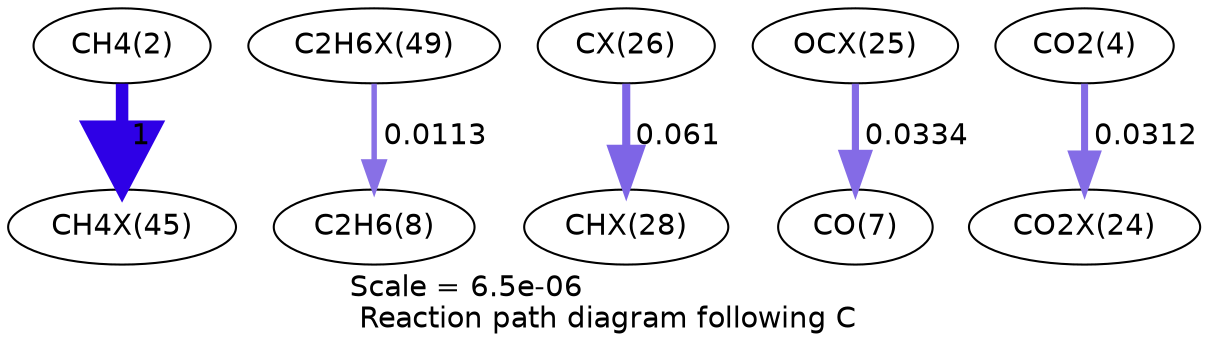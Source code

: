 digraph reaction_paths {
center=1;
s4 -> s33[fontname="Helvetica", penwidth=6, arrowsize=3, color="0.7, 1.5, 0.9"
, label=" 1"];
s36 -> s10[fontname="Helvetica", penwidth=2.62, arrowsize=1.31, color="0.7, 0.511, 0.9"
, label=" 0.0113"];
s30 -> s32[fontname="Helvetica", penwidth=3.89, arrowsize=1.94, color="0.7, 0.561, 0.9"
, label=" 0.061"];
s29 -> s9[fontname="Helvetica", penwidth=3.43, arrowsize=1.72, color="0.7, 0.533, 0.9"
, label=" 0.0334"];
s6 -> s28[fontname="Helvetica", penwidth=3.38, arrowsize=1.69, color="0.7, 0.531, 0.9"
, label=" 0.0312"];
s4 [ fontname="Helvetica", label="CH4(2)"];
s6 [ fontname="Helvetica", label="CO2(4)"];
s9 [ fontname="Helvetica", label="CO(7)"];
s10 [ fontname="Helvetica", label="C2H6(8)"];
s28 [ fontname="Helvetica", label="CO2X(24)"];
s29 [ fontname="Helvetica", label="OCX(25)"];
s30 [ fontname="Helvetica", label="CX(26)"];
s32 [ fontname="Helvetica", label="CHX(28)"];
s33 [ fontname="Helvetica", label="CH4X(45)"];
s36 [ fontname="Helvetica", label="C2H6X(49)"];
 label = "Scale = 6.5e-06\l Reaction path diagram following C";
 fontname = "Helvetica";
}
